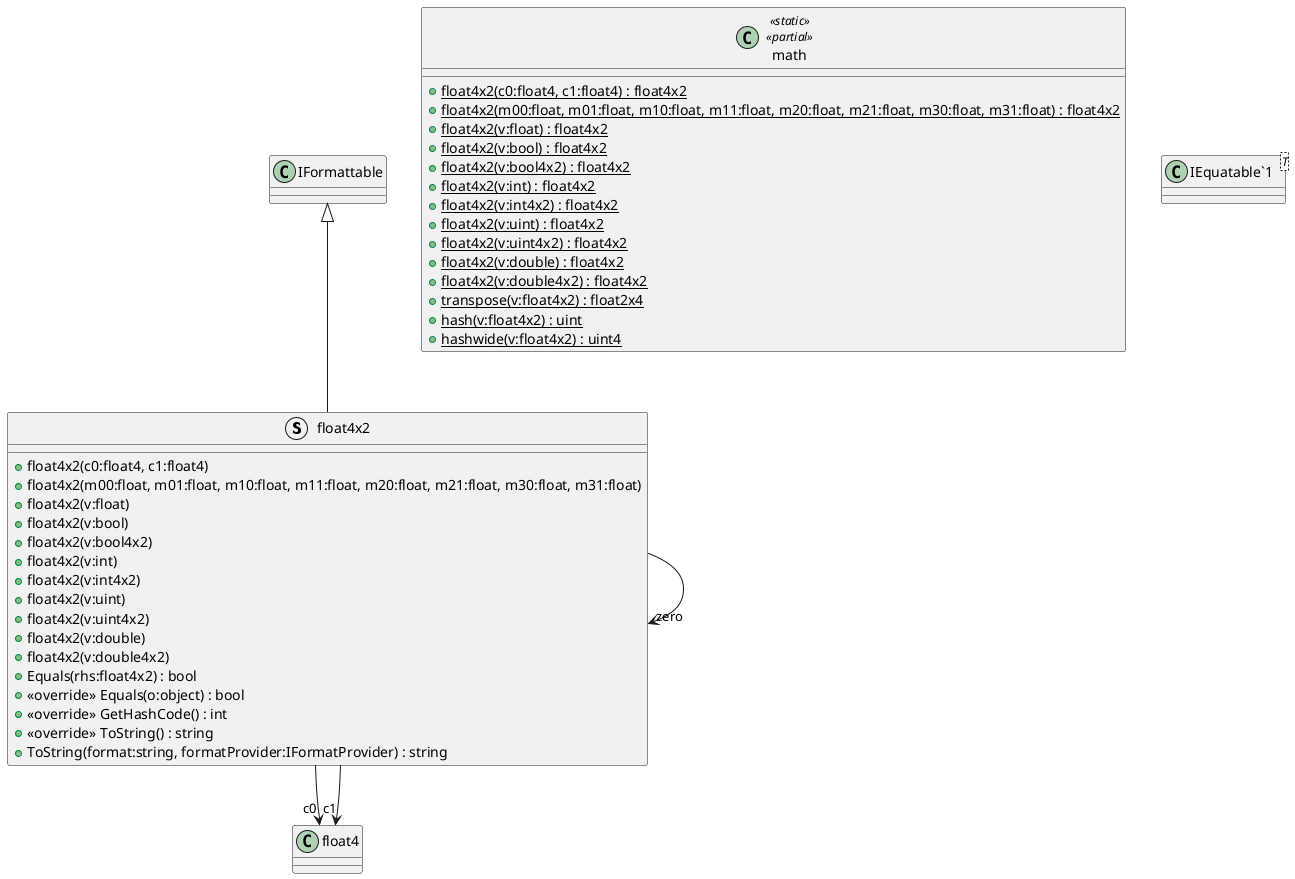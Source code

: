 @startuml
struct float4x2 {
    + float4x2(c0:float4, c1:float4)
    + float4x2(m00:float, m01:float, m10:float, m11:float, m20:float, m21:float, m30:float, m31:float)
    + float4x2(v:float)
    + float4x2(v:bool)
    + float4x2(v:bool4x2)
    + float4x2(v:int)
    + float4x2(v:int4x2)
    + float4x2(v:uint)
    + float4x2(v:uint4x2)
    + float4x2(v:double)
    + float4x2(v:double4x2)
    + Equals(rhs:float4x2) : bool
    + <<override>> Equals(o:object) : bool
    + <<override>> GetHashCode() : int
    + <<override>> ToString() : string
    + ToString(format:string, formatProvider:IFormatProvider) : string
}
class math <<static>> <<partial>> {
    + {static} float4x2(c0:float4, c1:float4) : float4x2
    + {static} float4x2(m00:float, m01:float, m10:float, m11:float, m20:float, m21:float, m30:float, m31:float) : float4x2
    + {static} float4x2(v:float) : float4x2
    + {static} float4x2(v:bool) : float4x2
    + {static} float4x2(v:bool4x2) : float4x2
    + {static} float4x2(v:int) : float4x2
    + {static} float4x2(v:int4x2) : float4x2
    + {static} float4x2(v:uint) : float4x2
    + {static} float4x2(v:uint4x2) : float4x2
    + {static} float4x2(v:double) : float4x2
    + {static} float4x2(v:double4x2) : float4x2
    + {static} transpose(v:float4x2) : float2x4
    + {static} hash(v:float4x2) : uint
    + {static} hashwide(v:float4x2) : uint4
}
class "IEquatable`1"<T> {
}
IFormattable <|-- float4x2
float4x2 --> "c0" float4
float4x2 --> "c1" float4
float4x2 --> "zero" float4x2
@enduml
